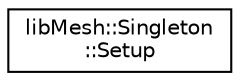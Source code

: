 digraph "类继承关系图"
{
 // INTERACTIVE_SVG=YES
  edge [fontname="Helvetica",fontsize="10",labelfontname="Helvetica",labelfontsize="10"];
  node [fontname="Helvetica",fontsize="10",shape=record];
  rankdir="LR";
  Node1 [label="libMesh::Singleton\l::Setup",height=0.2,width=0.4,color="black", fillcolor="white", style="filled",URL="$classlibMesh_1_1Singleton_1_1Setup.html",tooltip="Abstract base class for runtime singleton setup. "];
}
